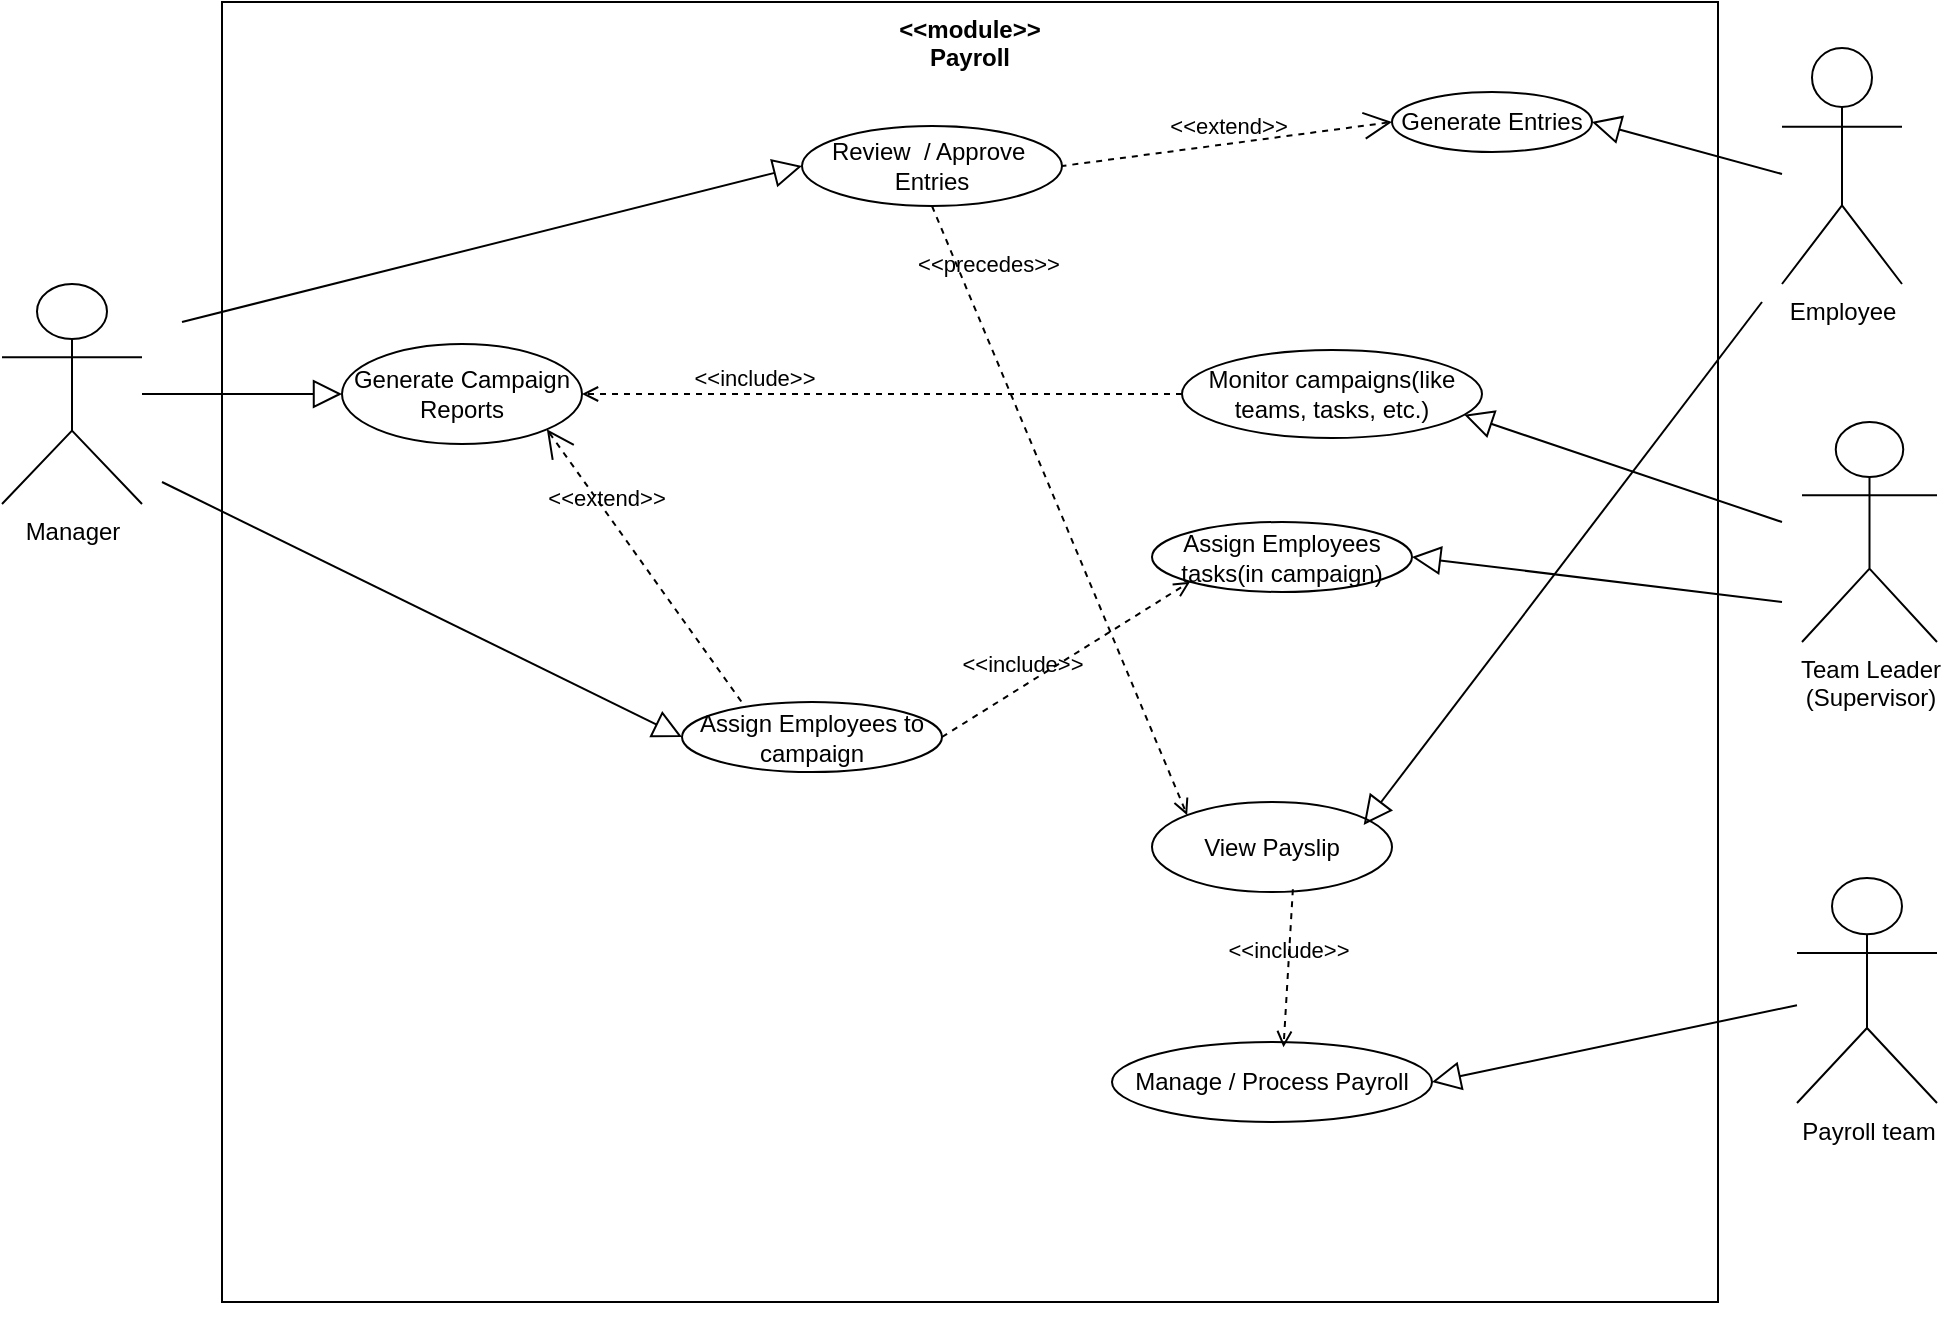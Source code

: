 <mxfile version="26.2.9">
  <diagram name="Page-1" id="xtB_eiOR6V3RR3jivYz2">
    <mxGraphModel dx="1670" dy="938" grid="1" gridSize="10" guides="1" tooltips="1" connect="1" arrows="1" fold="1" page="1" pageScale="1" pageWidth="827" pageHeight="1169" math="0" shadow="0">
      <root>
        <mxCell id="0" />
        <mxCell id="1" parent="0" />
        <mxCell id="HaT2ncolv7MbNzk2p1KF-34" value="&amp;nbsp; &amp;nbsp; &amp;lt;&amp;lt;module&amp;gt;&amp;gt;&amp;nbsp; &amp;nbsp;&amp;nbsp;&lt;div&gt;&lt;span style=&quot;background-color: transparent; color: light-dark(rgb(0, 0, 0), rgb(255, 255, 255));&quot;&gt;Payroll&lt;/span&gt;&lt;/div&gt;" style="shape=rect;html=1;verticalAlign=top;fontStyle=1;whiteSpace=wrap;align=center;" parent="1" vertex="1">
          <mxGeometry x="-60" y="90" width="748" height="650" as="geometry" />
        </mxCell>
        <mxCell id="HaT2ncolv7MbNzk2p1KF-35" value="Manager" style="shape=umlActor;html=1;verticalLabelPosition=bottom;verticalAlign=top;align=center;" parent="1" vertex="1">
          <mxGeometry x="-170" y="231" width="70" height="110" as="geometry" />
        </mxCell>
        <mxCell id="HaT2ncolv7MbNzk2p1KF-36" value="Employee" style="shape=umlActor;html=1;verticalLabelPosition=bottom;verticalAlign=top;align=center;" parent="1" vertex="1">
          <mxGeometry x="720" y="113" width="60" height="118" as="geometry" />
        </mxCell>
        <mxCell id="HaT2ncolv7MbNzk2p1KF-37" value="Payroll team" style="shape=umlActor;html=1;verticalLabelPosition=bottom;verticalAlign=top;align=center;" parent="1" vertex="1">
          <mxGeometry x="727.5" y="528" width="70" height="112.5" as="geometry" />
        </mxCell>
        <mxCell id="HaT2ncolv7MbNzk2p1KF-39" value="Generate Entries" style="ellipse;whiteSpace=wrap;html=1;" parent="1" vertex="1">
          <mxGeometry x="525" y="135" width="100" height="30" as="geometry" />
        </mxCell>
        <mxCell id="HaT2ncolv7MbNzk2p1KF-43" value="Review&amp;nbsp; / Approve&amp;nbsp;&lt;div&gt;Entries&lt;/div&gt;" style="ellipse;whiteSpace=wrap;html=1;" parent="1" vertex="1">
          <mxGeometry x="230" y="152" width="130" height="40" as="geometry" />
        </mxCell>
        <mxCell id="HaT2ncolv7MbNzk2p1KF-45" value="&amp;lt;&amp;lt;extend&amp;gt;&amp;gt;" style="edgeStyle=none;html=1;startArrow=open;endArrow=none;startSize=12;verticalAlign=bottom;dashed=1;labelBackgroundColor=none;rounded=0;entryX=1;entryY=0.5;entryDx=0;entryDy=0;exitX=0;exitY=0.5;exitDx=0;exitDy=0;" parent="1" source="HaT2ncolv7MbNzk2p1KF-39" target="HaT2ncolv7MbNzk2p1KF-43" edge="1">
          <mxGeometry width="160" relative="1" as="geometry">
            <mxPoint x="170" y="360" as="sourcePoint" />
            <mxPoint x="330" y="360" as="targetPoint" />
          </mxGeometry>
        </mxCell>
        <mxCell id="HaT2ncolv7MbNzk2p1KF-48" value="Manage / Process Payroll" style="ellipse;whiteSpace=wrap;html=1;" parent="1" vertex="1">
          <mxGeometry x="385" y="610" width="160" height="40" as="geometry" />
        </mxCell>
        <mxCell id="HaT2ncolv7MbNzk2p1KF-50" value="Team Leader&lt;br&gt;(Supervisor)" style="shape=umlActor;html=1;verticalLabelPosition=bottom;verticalAlign=top;align=center;" parent="1" vertex="1">
          <mxGeometry x="730" y="300" width="67.5" height="110" as="geometry" />
        </mxCell>
        <mxCell id="HaT2ncolv7MbNzk2p1KF-54" value="Generate Campaign Reports" style="ellipse;whiteSpace=wrap;html=1;" parent="1" vertex="1">
          <mxGeometry y="261" width="120" height="50" as="geometry" />
        </mxCell>
        <mxCell id="HaT2ncolv7MbNzk2p1KF-65" value="&amp;lt;&amp;lt;extend&amp;gt;&amp;gt;" style="edgeStyle=none;html=1;startArrow=open;endArrow=none;startSize=12;verticalAlign=bottom;dashed=1;labelBackgroundColor=none;rounded=0;entryX=0.258;entryY=0.149;entryDx=0;entryDy=0;exitX=1;exitY=1;exitDx=0;exitDy=0;entryPerimeter=0;" parent="1" source="HaT2ncolv7MbNzk2p1KF-54" target="HaT2ncolv7MbNzk2p1KF-51" edge="1">
          <mxGeometry x="-0.388" y="-1" width="160" relative="1" as="geometry">
            <mxPoint x="380" y="298" as="sourcePoint" />
            <mxPoint x="540" y="298" as="targetPoint" />
            <mxPoint as="offset" />
            <Array as="points" />
          </mxGeometry>
        </mxCell>
        <mxCell id="HaT2ncolv7MbNzk2p1KF-67" value="View Payslip" style="ellipse;whiteSpace=wrap;html=1;" parent="1" vertex="1">
          <mxGeometry x="405" y="490" width="120" height="45" as="geometry" />
        </mxCell>
        <mxCell id="HaT2ncolv7MbNzk2p1KF-83" value="" style="edgeStyle=none;html=1;endArrow=block;endFill=0;endSize=12;verticalAlign=bottom;rounded=0;entryX=0;entryY=0.5;entryDx=0;entryDy=0;" parent="1" target="HaT2ncolv7MbNzk2p1KF-43" edge="1">
          <mxGeometry width="160" relative="1" as="geometry">
            <mxPoint x="-80" y="250" as="sourcePoint" />
            <mxPoint x="210" y="188" as="targetPoint" />
          </mxGeometry>
        </mxCell>
        <mxCell id="HaT2ncolv7MbNzk2p1KF-85" value="" style="edgeStyle=none;html=1;endArrow=block;endFill=0;endSize=12;verticalAlign=bottom;rounded=0;entryX=1;entryY=0.5;entryDx=0;entryDy=0;" parent="1" target="HaT2ncolv7MbNzk2p1KF-39" edge="1">
          <mxGeometry width="160" relative="1" as="geometry">
            <mxPoint x="720" y="176" as="sourcePoint" />
            <mxPoint x="570" y="176.02" as="targetPoint" />
          </mxGeometry>
        </mxCell>
        <mxCell id="HaT2ncolv7MbNzk2p1KF-90" value="" style="edgeStyle=none;html=1;endArrow=block;endFill=0;endSize=12;verticalAlign=bottom;rounded=0;entryX=1;entryY=0.5;entryDx=0;entryDy=0;" parent="1" source="HaT2ncolv7MbNzk2p1KF-37" target="HaT2ncolv7MbNzk2p1KF-48" edge="1">
          <mxGeometry width="160" relative="1" as="geometry">
            <mxPoint x="608.02" y="768.475" as="sourcePoint" />
            <mxPoint x="544" y="720" as="targetPoint" />
          </mxGeometry>
        </mxCell>
        <mxCell id="HaT2ncolv7MbNzk2p1KF-94" value="" style="edgeStyle=none;html=1;endArrow=block;endFill=0;endSize=12;verticalAlign=bottom;rounded=0;entryX=0.882;entryY=0.255;entryDx=0;entryDy=0;entryPerimeter=0;" parent="1" target="HaT2ncolv7MbNzk2p1KF-67" edge="1">
          <mxGeometry width="160" relative="1" as="geometry">
            <mxPoint x="710" y="240" as="sourcePoint" />
            <mxPoint x="580" y="505" as="targetPoint" />
            <Array as="points" />
          </mxGeometry>
        </mxCell>
        <mxCell id="HaT2ncolv7MbNzk2p1KF-98" value="Monitor campaigns(like teams, tasks, etc.)" style="ellipse;whiteSpace=wrap;html=1;" parent="1" vertex="1">
          <mxGeometry x="420" y="264" width="150" height="44" as="geometry" />
        </mxCell>
        <mxCell id="HaT2ncolv7MbNzk2p1KF-99" value="" style="edgeStyle=none;html=1;endArrow=block;endFill=0;endSize=12;verticalAlign=bottom;rounded=0;entryX=0;entryY=0.5;entryDx=0;entryDy=0;" parent="1" source="HaT2ncolv7MbNzk2p1KF-35" target="HaT2ncolv7MbNzk2p1KF-54" edge="1">
          <mxGeometry width="160" relative="1" as="geometry">
            <mxPoint x="140" y="293.995" as="sourcePoint" />
            <mxPoint x="260" y="269.45" as="targetPoint" />
          </mxGeometry>
        </mxCell>
        <mxCell id="HaT2ncolv7MbNzk2p1KF-100" value="&amp;lt;&amp;lt;include&amp;gt;&amp;gt;" style="edgeStyle=none;html=1;endArrow=open;verticalAlign=bottom;dashed=1;labelBackgroundColor=none;rounded=0;entryX=1;entryY=0.5;entryDx=0;entryDy=0;exitX=0;exitY=0.5;exitDx=0;exitDy=0;" parent="1" source="HaT2ncolv7MbNzk2p1KF-98" target="HaT2ncolv7MbNzk2p1KF-54" edge="1">
          <mxGeometry x="0.425" y="1" width="160" relative="1" as="geometry">
            <mxPoint x="440" y="312" as="sourcePoint" />
            <mxPoint x="290" y="320" as="targetPoint" />
            <mxPoint as="offset" />
          </mxGeometry>
        </mxCell>
        <mxCell id="HaT2ncolv7MbNzk2p1KF-101" value="" style="edgeStyle=none;html=1;endArrow=block;endFill=0;endSize=12;verticalAlign=bottom;rounded=0;entryX=0.941;entryY=0.736;entryDx=0;entryDy=0;entryPerimeter=0;" parent="1" target="HaT2ncolv7MbNzk2p1KF-98" edge="1">
          <mxGeometry width="160" relative="1" as="geometry">
            <mxPoint x="720" y="350" as="sourcePoint" />
            <mxPoint x="546.84" y="319.478" as="targetPoint" />
          </mxGeometry>
        </mxCell>
        <mxCell id="HaT2ncolv7MbNzk2p1KF-51" value="Assign Employees to campaign" style="ellipse;whiteSpace=wrap;html=1;" parent="1" vertex="1">
          <mxGeometry x="170" y="440" width="130" height="35" as="geometry" />
        </mxCell>
        <mxCell id="HaT2ncolv7MbNzk2p1KF-106" style="edgeStyle=orthogonalEdgeStyle;rounded=0;orthogonalLoop=1;jettySize=auto;html=1;exitX=0.5;exitY=1;exitDx=0;exitDy=0;" parent="1" source="HaT2ncolv7MbNzk2p1KF-34" target="HaT2ncolv7MbNzk2p1KF-34" edge="1">
          <mxGeometry relative="1" as="geometry" />
        </mxCell>
        <mxCell id="HaT2ncolv7MbNzk2p1KF-110" value="&amp;lt;&amp;lt;precedes&amp;gt;&amp;gt;" style="edgeStyle=none;html=1;endArrow=open;verticalAlign=bottom;dashed=1;labelBackgroundColor=none;rounded=0;entryX=0;entryY=0;entryDx=0;entryDy=0;exitX=0.5;exitY=1;exitDx=0;exitDy=0;" parent="1" source="HaT2ncolv7MbNzk2p1KF-43" target="HaT2ncolv7MbNzk2p1KF-67" edge="1">
          <mxGeometry x="-0.723" y="11" width="160" relative="1" as="geometry">
            <mxPoint x="320" y="200" as="sourcePoint" />
            <mxPoint x="510" y="330" as="targetPoint" />
            <mxPoint as="offset" />
          </mxGeometry>
        </mxCell>
        <mxCell id="LHTQ-P_2F2YKg3bK-t15-4" value="&amp;lt;&amp;lt;include&amp;gt;&amp;gt;" style="edgeStyle=none;html=1;endArrow=open;verticalAlign=bottom;dashed=1;labelBackgroundColor=none;rounded=0;exitX=0.587;exitY=0.969;exitDx=0;exitDy=0;exitPerimeter=0;entryX=0.536;entryY=0.067;entryDx=0;entryDy=0;entryPerimeter=0;" parent="1" source="HaT2ncolv7MbNzk2p1KF-67" target="HaT2ncolv7MbNzk2p1KF-48" edge="1">
          <mxGeometry width="160" relative="1" as="geometry">
            <mxPoint x="360" y="530" as="sourcePoint" />
            <mxPoint x="520" y="530" as="targetPoint" />
          </mxGeometry>
        </mxCell>
        <mxCell id="v-vK3Z4HvuMaxlnzysUv-1" value="" style="edgeStyle=none;html=1;endArrow=block;endFill=0;endSize=12;verticalAlign=bottom;rounded=0;entryX=0;entryY=0.5;entryDx=0;entryDy=0;" edge="1" parent="1" target="HaT2ncolv7MbNzk2p1KF-51">
          <mxGeometry width="160" relative="1" as="geometry">
            <mxPoint x="-90" y="330" as="sourcePoint" />
            <mxPoint x="280" y="400" as="targetPoint" />
          </mxGeometry>
        </mxCell>
        <mxCell id="v-vK3Z4HvuMaxlnzysUv-3" value="Assign Employees tasks(in campaign)" style="ellipse;whiteSpace=wrap;html=1;" vertex="1" parent="1">
          <mxGeometry x="405" y="350" width="130" height="35" as="geometry" />
        </mxCell>
        <mxCell id="v-vK3Z4HvuMaxlnzysUv-4" value="&amp;lt;&amp;lt;include&amp;gt;&amp;gt;" style="edgeStyle=none;html=1;endArrow=open;verticalAlign=bottom;dashed=1;labelBackgroundColor=none;rounded=0;entryX=0;entryY=1;entryDx=0;entryDy=0;exitX=1;exitY=0.5;exitDx=0;exitDy=0;" edge="1" parent="1" source="HaT2ncolv7MbNzk2p1KF-51" target="v-vK3Z4HvuMaxlnzysUv-3">
          <mxGeometry x="-0.337" y="2" width="160" relative="1" as="geometry">
            <mxPoint x="410" y="400" as="sourcePoint" />
            <mxPoint x="510" y="390" as="targetPoint" />
            <mxPoint as="offset" />
          </mxGeometry>
        </mxCell>
        <mxCell id="v-vK3Z4HvuMaxlnzysUv-5" value="" style="edgeStyle=none;html=1;endArrow=block;endFill=0;endSize=12;verticalAlign=bottom;rounded=0;entryX=1;entryY=0.5;entryDx=0;entryDy=0;" edge="1" parent="1" target="v-vK3Z4HvuMaxlnzysUv-3">
          <mxGeometry width="160" relative="1" as="geometry">
            <mxPoint x="720" y="390" as="sourcePoint" />
            <mxPoint x="550" y="450" as="targetPoint" />
          </mxGeometry>
        </mxCell>
      </root>
    </mxGraphModel>
  </diagram>
</mxfile>

